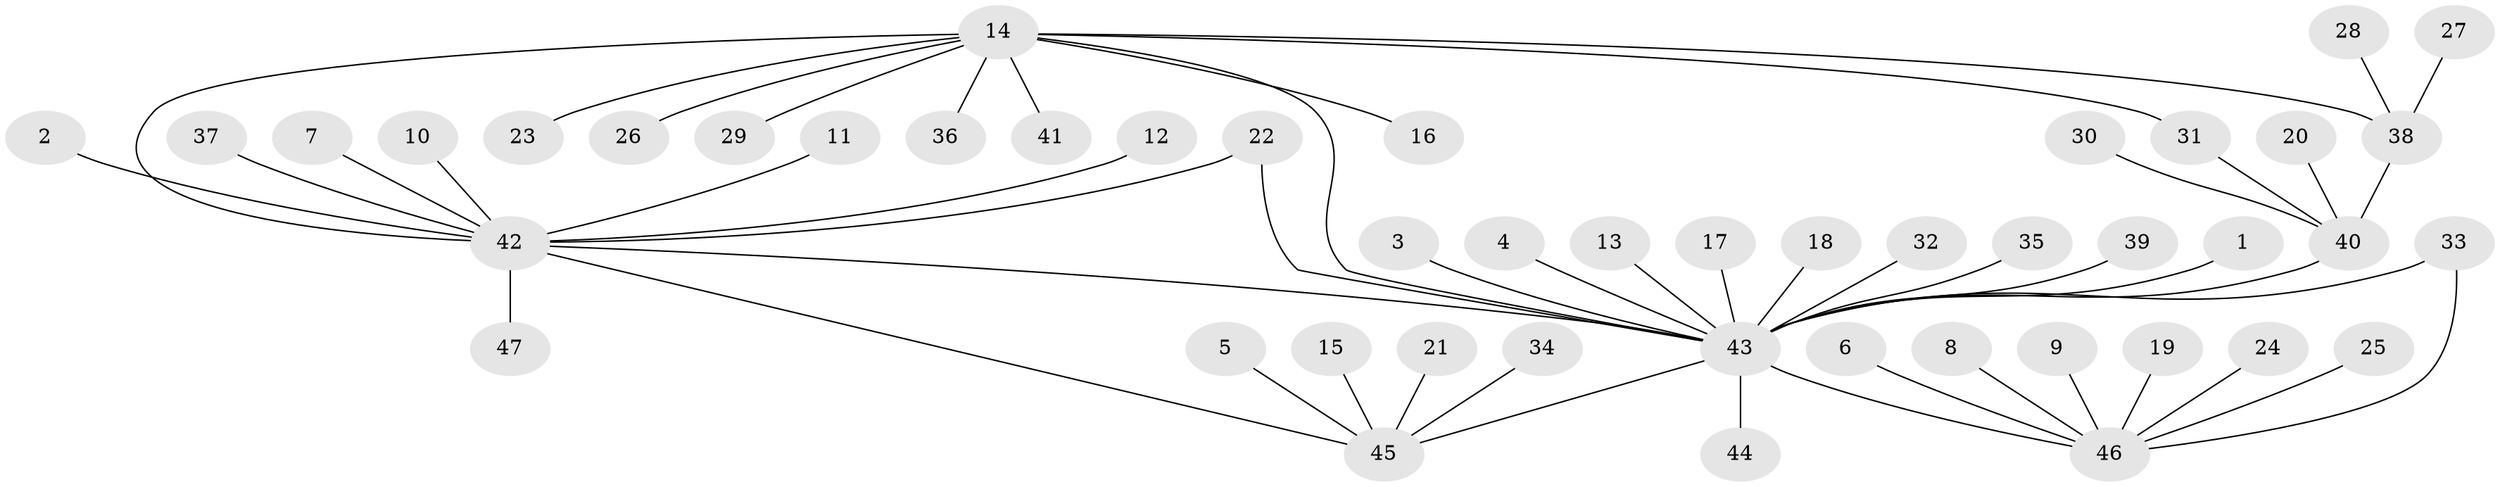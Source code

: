// original degree distribution, {3: 0.053763440860215055, 11: 0.010752688172043012, 21: 0.010752688172043012, 13: 0.010752688172043012, 10: 0.010752688172043012, 5: 0.010752688172043012, 1: 0.6559139784946236, 2: 0.1827956989247312, 7: 0.021505376344086023, 4: 0.021505376344086023, 6: 0.010752688172043012}
// Generated by graph-tools (version 1.1) at 2025/49/03/09/25 03:49:55]
// undirected, 47 vertices, 52 edges
graph export_dot {
graph [start="1"]
  node [color=gray90,style=filled];
  1;
  2;
  3;
  4;
  5;
  6;
  7;
  8;
  9;
  10;
  11;
  12;
  13;
  14;
  15;
  16;
  17;
  18;
  19;
  20;
  21;
  22;
  23;
  24;
  25;
  26;
  27;
  28;
  29;
  30;
  31;
  32;
  33;
  34;
  35;
  36;
  37;
  38;
  39;
  40;
  41;
  42;
  43;
  44;
  45;
  46;
  47;
  1 -- 43 [weight=1.0];
  2 -- 42 [weight=1.0];
  3 -- 43 [weight=1.0];
  4 -- 43 [weight=1.0];
  5 -- 45 [weight=1.0];
  6 -- 46 [weight=1.0];
  7 -- 42 [weight=1.0];
  8 -- 46 [weight=1.0];
  9 -- 46 [weight=1.0];
  10 -- 42 [weight=1.0];
  11 -- 42 [weight=1.0];
  12 -- 42 [weight=1.0];
  13 -- 43 [weight=1.0];
  14 -- 16 [weight=1.0];
  14 -- 23 [weight=1.0];
  14 -- 26 [weight=1.0];
  14 -- 29 [weight=1.0];
  14 -- 31 [weight=1.0];
  14 -- 36 [weight=1.0];
  14 -- 38 [weight=1.0];
  14 -- 41 [weight=1.0];
  14 -- 42 [weight=1.0];
  14 -- 43 [weight=1.0];
  15 -- 45 [weight=1.0];
  17 -- 43 [weight=1.0];
  18 -- 43 [weight=1.0];
  19 -- 46 [weight=1.0];
  20 -- 40 [weight=1.0];
  21 -- 45 [weight=1.0];
  22 -- 42 [weight=1.0];
  22 -- 43 [weight=1.0];
  24 -- 46 [weight=1.0];
  25 -- 46 [weight=1.0];
  27 -- 38 [weight=1.0];
  28 -- 38 [weight=1.0];
  30 -- 40 [weight=1.0];
  31 -- 40 [weight=1.0];
  32 -- 43 [weight=1.0];
  33 -- 43 [weight=1.0];
  33 -- 46 [weight=1.0];
  34 -- 45 [weight=1.0];
  35 -- 43 [weight=1.0];
  37 -- 42 [weight=1.0];
  38 -- 40 [weight=1.0];
  39 -- 43 [weight=1.0];
  40 -- 43 [weight=2.0];
  42 -- 43 [weight=1.0];
  42 -- 45 [weight=1.0];
  42 -- 47 [weight=1.0];
  43 -- 44 [weight=1.0];
  43 -- 45 [weight=1.0];
  43 -- 46 [weight=1.0];
}
